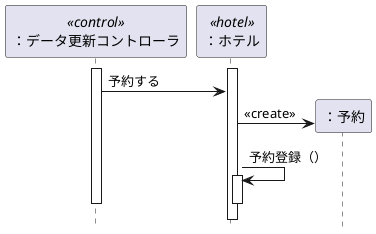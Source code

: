 @startuml

hide footbox

participant "：データ更新コントローラ" as data <<control>>
participant "：ホテル" as hotel <<hotel>>
participant "：予約" as y

activate data
activate hotel
data -> hotel :予約する
create y
hotel -> y :<<create>>
hotel -> hotel :予約登録（） 
activate hotel
deactivate hotel
deactivate data

@enduml